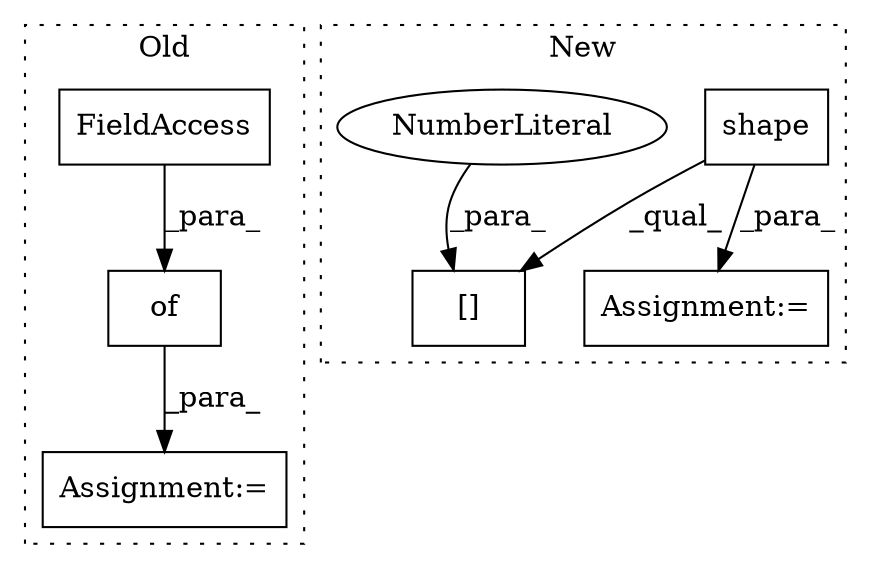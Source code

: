 digraph G {
subgraph cluster0 {
1 [label="of" a="32" s="16440,16512" l="3,1" shape="box"];
6 [label="Assignment:=" a="7" s="16404" l="1" shape="box"];
7 [label="FieldAccess" a="22" s="16495" l="17" shape="box"];
label = "Old";
style="dotted";
}
subgraph cluster1 {
2 [label="shape" a="32" s="21441,21453" l="6,1" shape="box"];
3 [label="Assignment:=" a="7" s="21433" l="1" shape="box"];
4 [label="[]" a="2" s="21435,21456" l="20,1" shape="box"];
5 [label="NumberLiteral" a="34" s="21455" l="1" shape="ellipse"];
label = "New";
style="dotted";
}
1 -> 6 [label="_para_"];
2 -> 3 [label="_para_"];
2 -> 4 [label="_qual_"];
5 -> 4 [label="_para_"];
7 -> 1 [label="_para_"];
}